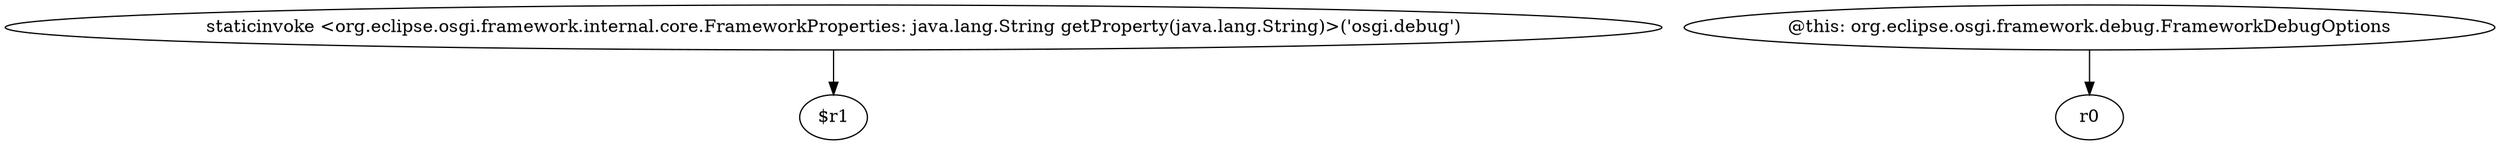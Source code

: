digraph g {
0[label="staticinvoke <org.eclipse.osgi.framework.internal.core.FrameworkProperties: java.lang.String getProperty(java.lang.String)>('osgi.debug')"]
1[label="$r1"]
0->1[label=""]
2[label="@this: org.eclipse.osgi.framework.debug.FrameworkDebugOptions"]
3[label="r0"]
2->3[label=""]
}